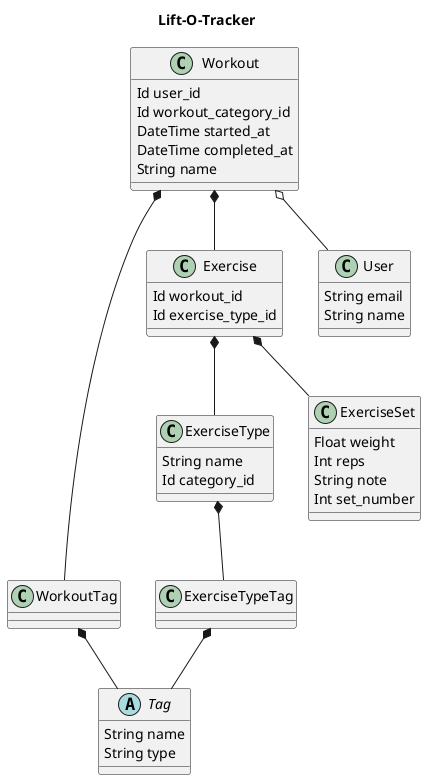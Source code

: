@startuml Lift-O-Tracker

title Lift-O-Tracker

class ExerciseType {
  String name
  Id category_id
}

abstract class Tag {
  String name
  String type
}

class ExerciseTypeTag {
}

class WorkoutTag {
}

class Workout {
  Id user_id
  Id workout_category_id
  DateTime started_at
  DateTime completed_at
  String name
}

class Exercise {
  Id workout_id
  Id exercise_type_id
}

class ExerciseSet {
  Float weight
  Int reps
  String note
  Int set_number
}

class User {
  String email
  String name
}

Workout o-- User
Exercise *-- ExerciseSet
Workout *-- Exercise
Exercise *-- ExerciseType
ExerciseType *-- ExerciseTypeTag
Workout *-- WorkoutTag
ExerciseTypeTag *-- Tag
WorkoutTag *-- Tag

@enduml
